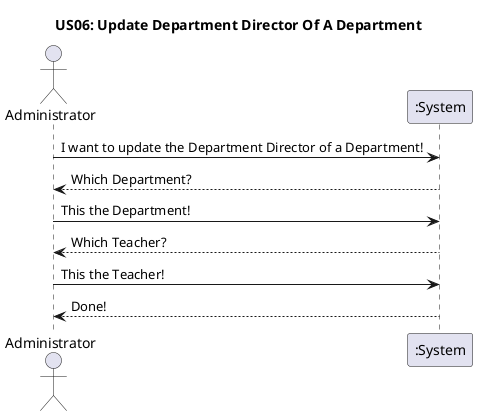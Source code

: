@startuml

title US06: Update Department Director Of A Department

actor "Administrator" as A

participant ":System" as S
A -> S: I want to update the Department Director of a Department!
S --> A: Which Department?
A -> S: This the Department!
S --> A: Which Teacher?
A -> S: This the Teacher!
S --> A: Done!

@enduml